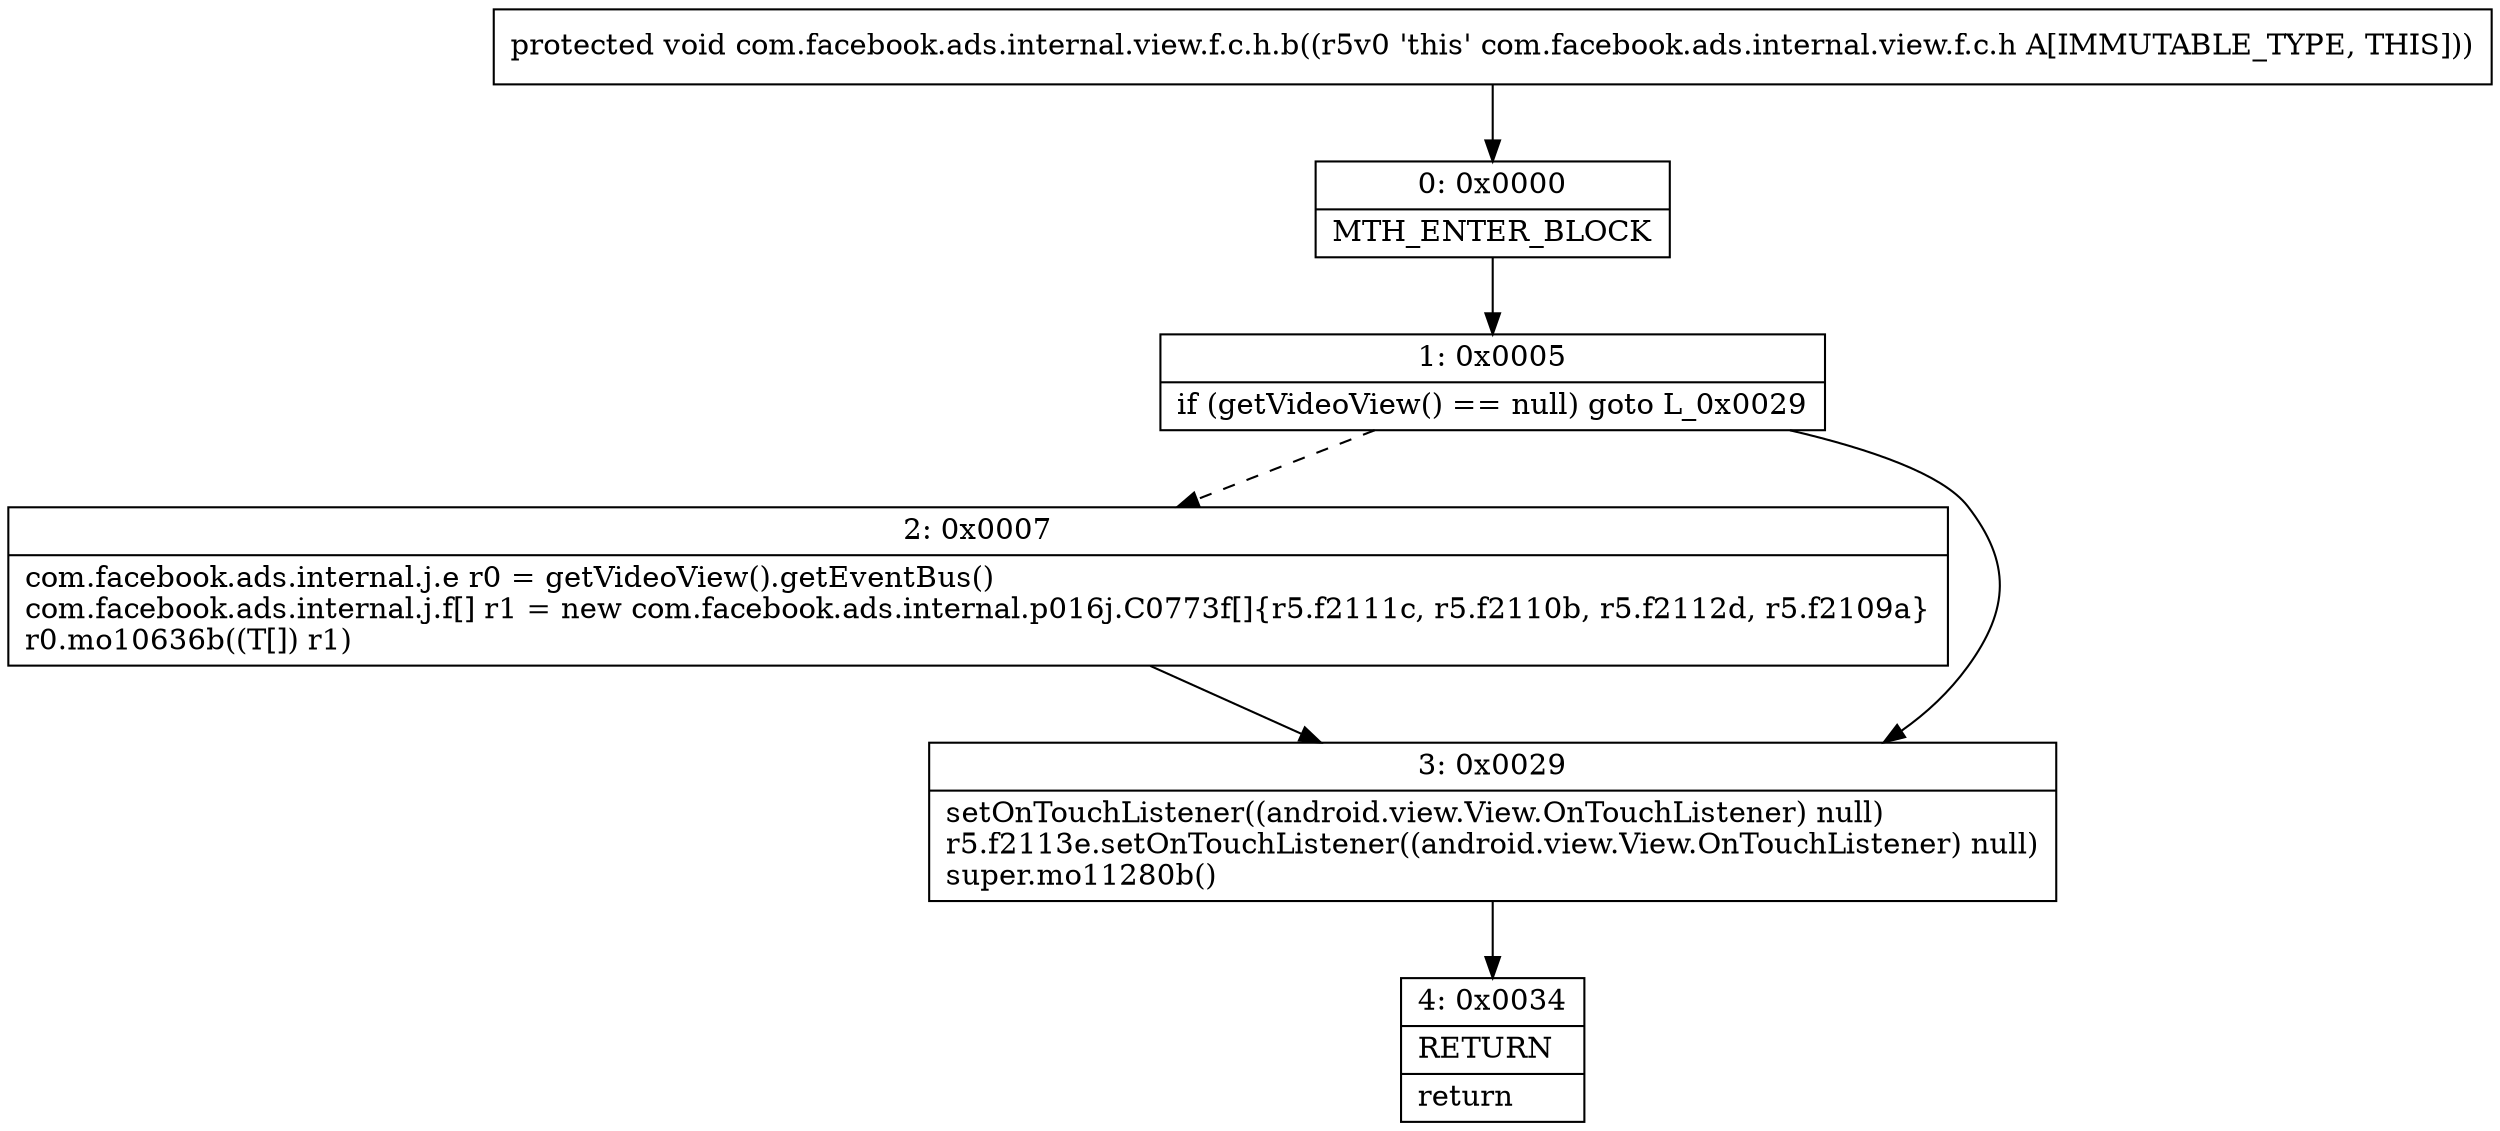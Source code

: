 digraph "CFG forcom.facebook.ads.internal.view.f.c.h.b()V" {
Node_0 [shape=record,label="{0\:\ 0x0000|MTH_ENTER_BLOCK\l}"];
Node_1 [shape=record,label="{1\:\ 0x0005|if (getVideoView() == null) goto L_0x0029\l}"];
Node_2 [shape=record,label="{2\:\ 0x0007|com.facebook.ads.internal.j.e r0 = getVideoView().getEventBus()\lcom.facebook.ads.internal.j.f[] r1 = new com.facebook.ads.internal.p016j.C0773f[]\{r5.f2111c, r5.f2110b, r5.f2112d, r5.f2109a\}\lr0.mo10636b((T[]) r1)\l}"];
Node_3 [shape=record,label="{3\:\ 0x0029|setOnTouchListener((android.view.View.OnTouchListener) null)\lr5.f2113e.setOnTouchListener((android.view.View.OnTouchListener) null)\lsuper.mo11280b()\l}"];
Node_4 [shape=record,label="{4\:\ 0x0034|RETURN\l|return\l}"];
MethodNode[shape=record,label="{protected void com.facebook.ads.internal.view.f.c.h.b((r5v0 'this' com.facebook.ads.internal.view.f.c.h A[IMMUTABLE_TYPE, THIS])) }"];
MethodNode -> Node_0;
Node_0 -> Node_1;
Node_1 -> Node_2[style=dashed];
Node_1 -> Node_3;
Node_2 -> Node_3;
Node_3 -> Node_4;
}

